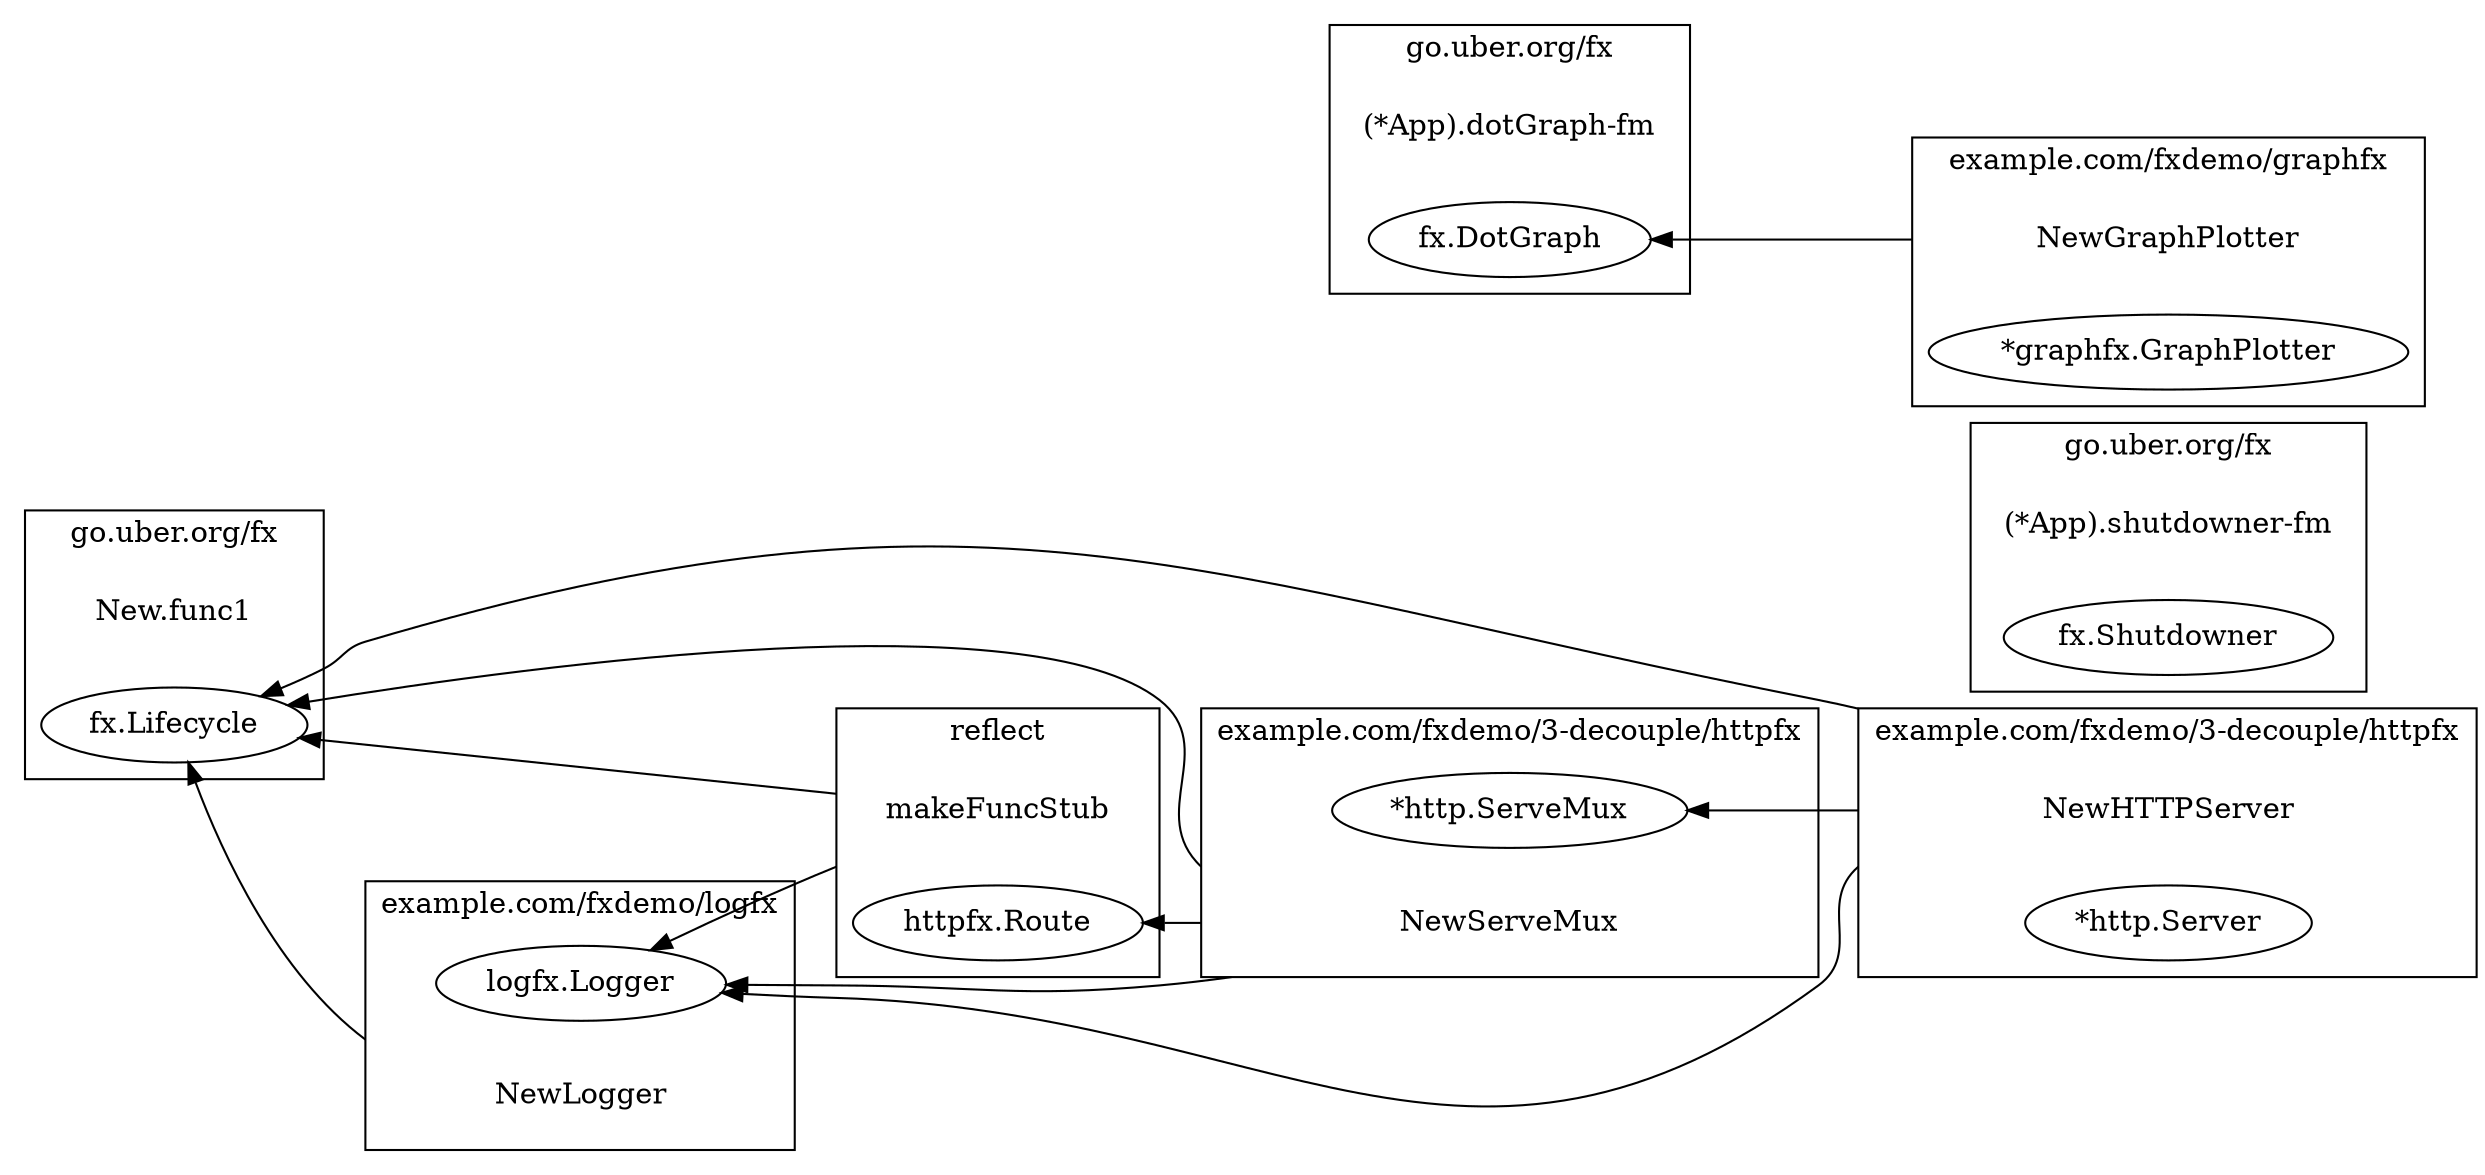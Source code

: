 digraph {
	rankdir=RL;
	graph [compound=true];
	
		subgraph cluster_0 {
			label = "go.uber.org/fx";
			constructor_0 [shape=plaintext label="New.func1"];
			
			"fx.Lifecycle" [label=<fx.Lifecycle>];
			
		}
		
		
		subgraph cluster_1 {
			label = "go.uber.org/fx";
			constructor_1 [shape=plaintext label="(*App).shutdowner-fm"];
			
			"fx.Shutdowner" [label=<fx.Shutdowner>];
			
		}
		
		
		subgraph cluster_2 {
			label = "go.uber.org/fx";
			constructor_2 [shape=plaintext label="(*App).dotGraph-fm"];
			
			"fx.DotGraph" [label=<fx.DotGraph>];
			
		}
		
		
		subgraph cluster_3 {
			label = "example.com/fxdemo/graphfx";
			constructor_3 [shape=plaintext label="NewGraphPlotter"];
			
			"*graphfx.GraphPlotter" [label=<*graphfx.GraphPlotter>];
			
		}
		
			constructor_3 -> "fx.DotGraph" [ltail=cluster_3];
		
		
		subgraph cluster_4 {
			label = "example.com/fxdemo/3-decouple/httpfx";
			constructor_4 [shape=plaintext label="NewHTTPServer"];
			
			"*http.Server" [label=<*http.Server>];
			
		}
		
			constructor_4 -> "fx.Lifecycle" [ltail=cluster_4];
		
			constructor_4 -> "logfx.Logger" [ltail=cluster_4];
		
			constructor_4 -> "*http.ServeMux" [ltail=cluster_4];
		
		
		subgraph cluster_5 {
			label = "reflect";
			constructor_5 [shape=plaintext label="makeFuncStub"];
			
			"httpfx.Route" [label=<httpfx.Route>];
			
		}
		
			constructor_5 -> "fx.Lifecycle" [ltail=cluster_5];
		
			constructor_5 -> "logfx.Logger" [ltail=cluster_5];
		
		
		subgraph cluster_6 {
			label = "example.com/fxdemo/3-decouple/httpfx";
			constructor_6 [shape=plaintext label="NewServeMux"];
			
			"*http.ServeMux" [label=<*http.ServeMux>];
			
		}
		
			constructor_6 -> "fx.Lifecycle" [ltail=cluster_6];
		
			constructor_6 -> "logfx.Logger" [ltail=cluster_6];
		
			constructor_6 -> "httpfx.Route" [ltail=cluster_6];
		
		
		subgraph cluster_7 {
			label = "example.com/fxdemo/logfx";
			constructor_7 [shape=plaintext label="NewLogger"];
			
			"logfx.Logger" [label=<logfx.Logger>];
			
		}
		
			constructor_7 -> "fx.Lifecycle" [ltail=cluster_7];
		
		
	
}